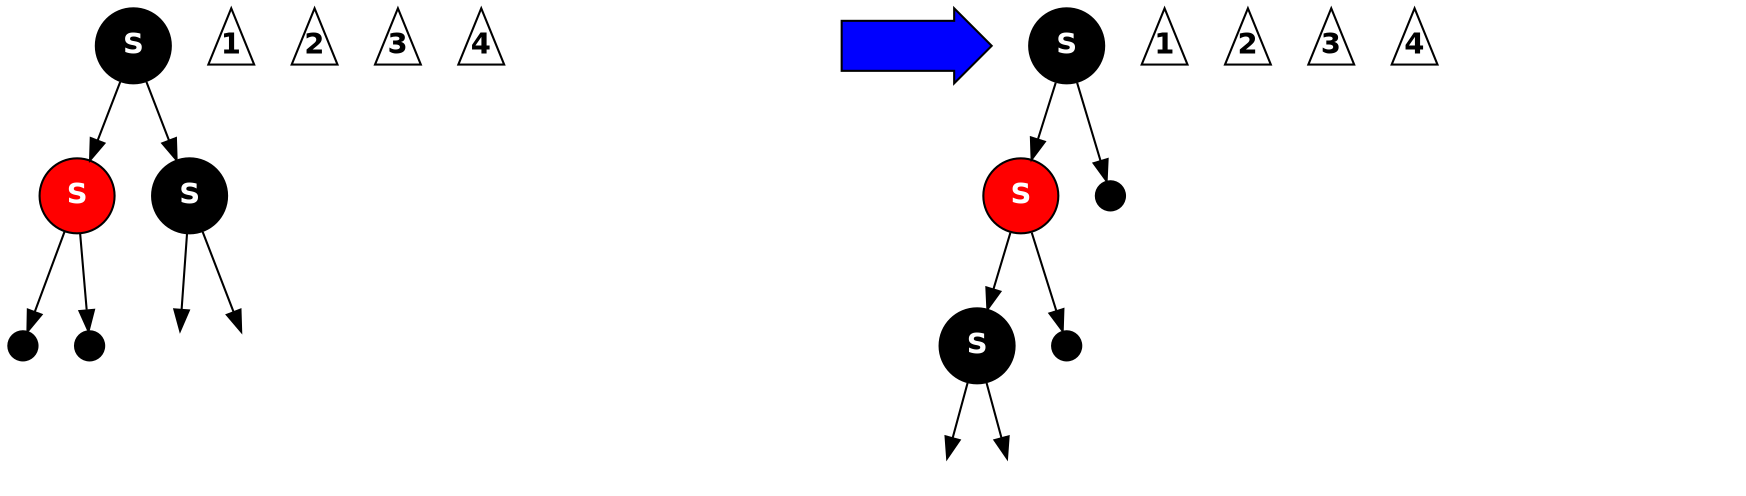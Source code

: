 digraph G {
	node [fontname="Helvetica-bold",shape=circle];

	S1 [style=filled,label="S",fillcolor=black,fontcolor=white,pin=true,pos="4,1.75"];
	SL1 [style=filled,label="S",fillcolor=red,fontcolor=white,pin=true,pos="3.5,1"];
	SR1 [style=filled,label="S",fillcolor=black,fontcolor=white,pin=true,pos="4.5,1"];
	dot1 [style=filled,label="",fillcolor=black,pin=true,pos="3.2,0.25",width=0.2];
	dot2 [style=filled,label="",fillcolor=black,pin=true,pos="3.8,0.25",width=0.2];
	dot3 [label="",pin=true,pos="4.2,0.25",width=0.2,style=invis];
	dot4 [label="",pin=true,pos="4.8,0.25",width=0.2,style=invis];
	tri1 [label="1",pin=true,pos="3.2,0",shape=triangle,fixedsize=true,width=0.3];
	tri2 [label="2",pin=true,pos="3.8,0",shape=triangle,fixedsize=true,width=0.3];
	tri3 [label="3",pin=true,pos="4.24,0.09",shape=triangle,fixedsize=true,width=0.3];
	tri4 [label="4",pin=true,pos="4.76,0.09",shape=triangle,fixedsize=true,width=0.3];

	// subscripts are not working right with my version of graphviz
	subscript1 [label="L",pin=true,fontcolor=white,shape=plaintext,fontsize=10,pos="3.62,0.94"];
	subscript2 [label="R",pin=true,fontcolor=white,shape=plaintext,fontsize=10,pos="4.62,0.94"];
	
	S1 -> SL1;
	S1 -> SR1;
	SL1 -> dot1;
	SL1 -> dot2;
	SR1 -> dot3;
	SR1 -> dot4;
	
	arrow [label="",pin=true,pos="5.5,1.25",shape=rarrow,fixedsize=true,width=1,style=filled,fillcolor=blue];
	
	S2 [style=filled,label="S",fillcolor=red,fontcolor=white,pin=true,pos="7,1.75"];
	SL2 [style=filled,label="S",fillcolor=black,fontcolor=white,pin=true,pos="6.5,2.5"];
	SR2 [style=filled,label="S",fillcolor=black,fontcolor=white,pin=true,pos="7.5,1"];
	dot1b [style=filled,label="",fillcolor=black,pin=true,pos="6.2,1.75",width=0.2];
	dot2b [style=filled,label="",fillcolor=black,pin=true,pos="6.7,1",width=0.2];
	dot3b [label="",pin=true,pos="7.2,0.25",width=0.2,style=invis];
	dot4b [label="",pin=true,pos="7.8,0.25",width=0.2,style=invis];
	tri1b [label="1",pin=true,pos="6.2,1.5",shape=triangle,fixedsize=true,width=0.3];
	tri2b [label="2",pin=true,pos="6.7,0.75",shape=triangle,fixedsize=true,width=0.3];
	tri3b [label="3",pin=true,pos="7.24,0.09",shape=triangle,fixedsize=true,width=0.3];
	tri4b [label="4",pin=true,pos="7.76,0.09",shape=triangle,fixedsize=true,width=0.3];

	// subscripts are not working right with my version of graphviz
	subscript3 [label="L",pin=true,fontcolor=white,shape=plaintext,fontsize=10,pos="6.62,2.44"];
	subscript4 [label="R",pin=true,fontcolor=white,shape=plaintext,fontsize=10,pos="7.62,0.94"];

	SL2 -> S2;
	S2 -> SR2;
	SL2 -> dot1b;
	S2 -> dot2b;
	SR2 -> dot3b;
	SR2 -> dot4b;

}
